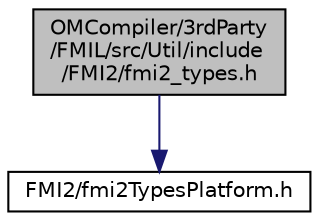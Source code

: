 digraph "OMCompiler/3rdParty/FMIL/src/Util/include/FMI2/fmi2_types.h"
{
  edge [fontname="Helvetica",fontsize="10",labelfontname="Helvetica",labelfontsize="10"];
  node [fontname="Helvetica",fontsize="10",shape=record];
  Node0 [label="OMCompiler/3rdParty\l/FMIL/src/Util/include\l/FMI2/fmi2_types.h",height=0.2,width=0.4,color="black", fillcolor="grey75", style="filled", fontcolor="black"];
  Node0 -> Node1 [color="midnightblue",fontsize="10",style="solid",fontname="Helvetica"];
  Node1 [label="FMI2/fmi2TypesPlatform.h",height=0.2,width=0.4,color="black", fillcolor="white", style="filled",URL="$da/d5b/3rd_party_2_f_m_i_l_2_third_party_2_f_m_i_2default_2_f_m_i2_2fmi2_types_platform_8h.html"];
}
